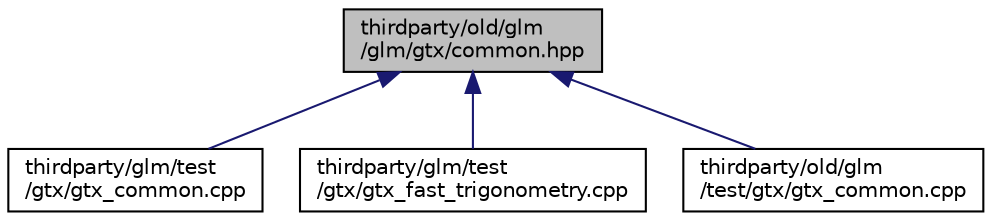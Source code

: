digraph "thirdparty/old/glm/glm/gtx/common.hpp"
{
  edge [fontname="Helvetica",fontsize="10",labelfontname="Helvetica",labelfontsize="10"];
  node [fontname="Helvetica",fontsize="10",shape=record];
  Node1 [label="thirdparty/old/glm\l/glm/gtx/common.hpp",height=0.2,width=0.4,color="black", fillcolor="grey75", style="filled", fontcolor="black"];
  Node1 -> Node2 [dir="back",color="midnightblue",fontsize="10",style="solid",fontname="Helvetica"];
  Node2 [label="thirdparty/glm/test\l/gtx/gtx_common.cpp",height=0.2,width=0.4,color="black", fillcolor="white", style="filled",URL="$glm_2test_2gtx_2gtx__common_8cpp.html"];
  Node1 -> Node3 [dir="back",color="midnightblue",fontsize="10",style="solid",fontname="Helvetica"];
  Node3 [label="thirdparty/glm/test\l/gtx/gtx_fast_trigonometry.cpp",height=0.2,width=0.4,color="black", fillcolor="white", style="filled",URL="$glm_2test_2gtx_2gtx__fast__trigonometry_8cpp.html"];
  Node1 -> Node4 [dir="back",color="midnightblue",fontsize="10",style="solid",fontname="Helvetica"];
  Node4 [label="thirdparty/old/glm\l/test/gtx/gtx_common.cpp",height=0.2,width=0.4,color="black", fillcolor="white", style="filled",URL="$old_2glm_2test_2gtx_2gtx__common_8cpp.html"];
}
